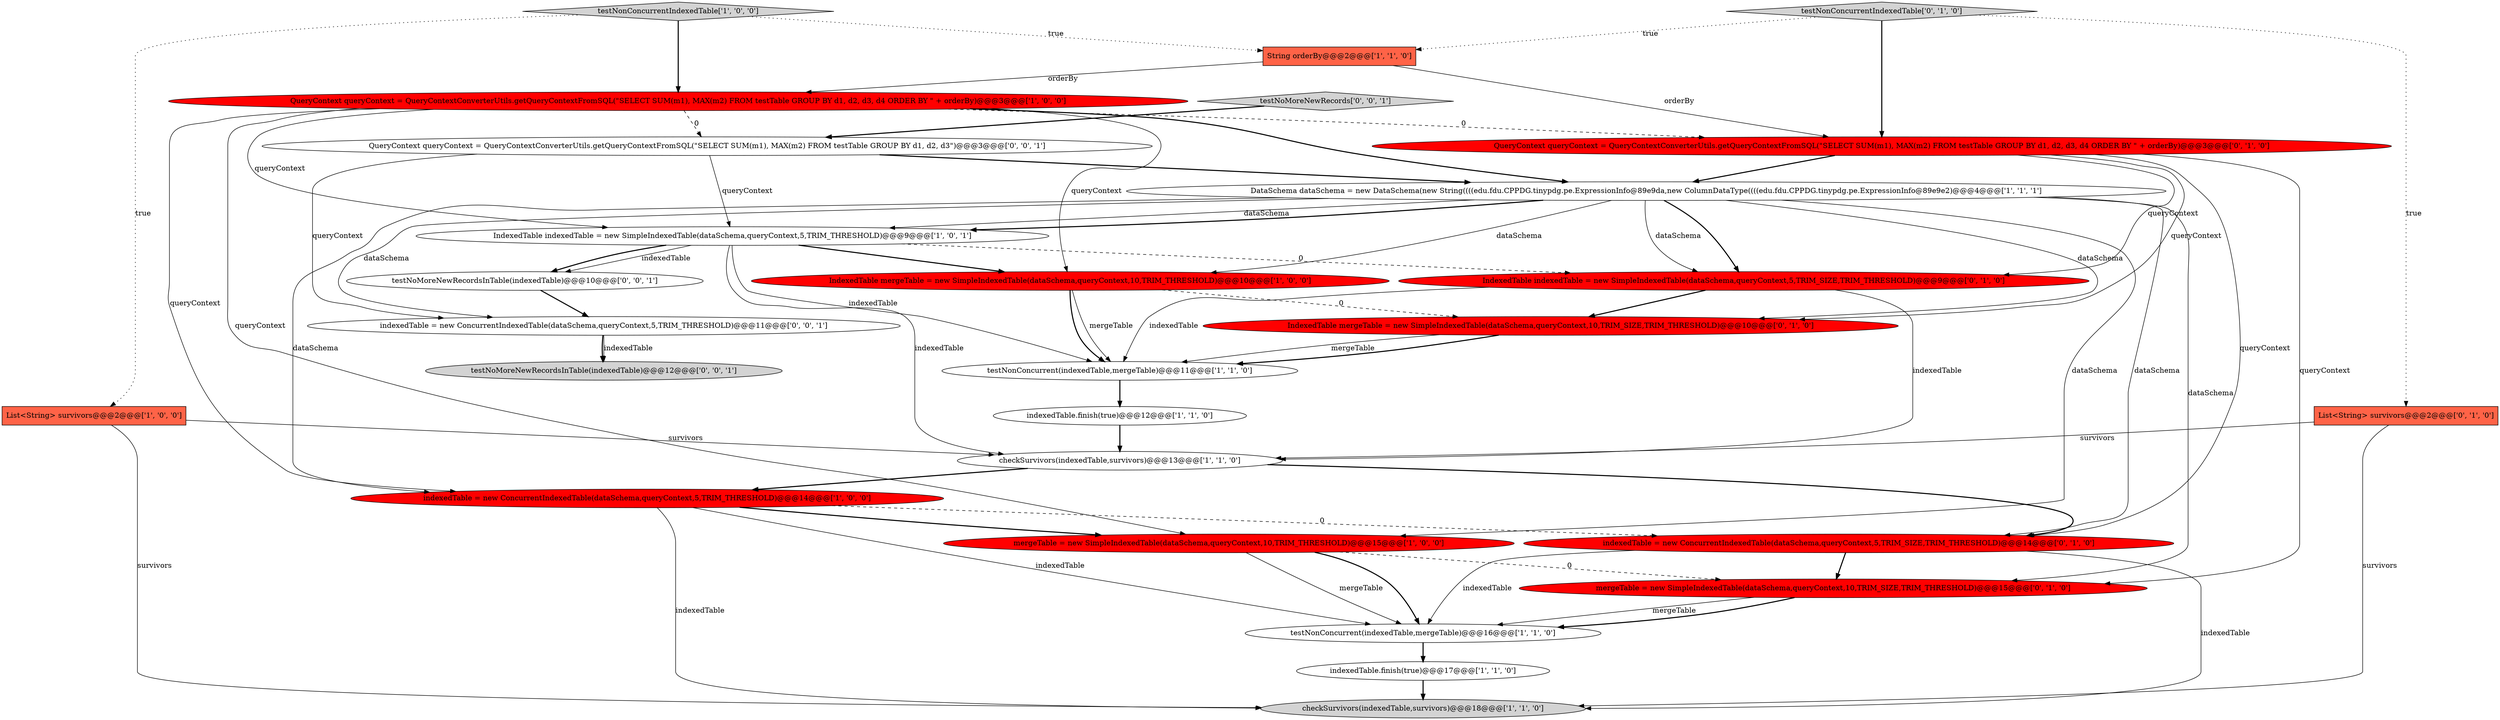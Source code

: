 digraph {
4 [style = filled, label = "testNonConcurrent(indexedTable,mergeTable)@@@11@@@['1', '1', '0']", fillcolor = white, shape = ellipse image = "AAA0AAABBB1BBB"];
7 [style = filled, label = "indexedTable.finish(true)@@@12@@@['1', '1', '0']", fillcolor = white, shape = ellipse image = "AAA0AAABBB1BBB"];
6 [style = filled, label = "IndexedTable indexedTable = new SimpleIndexedTable(dataSchema,queryContext,5,TRIM_THRESHOLD)@@@9@@@['1', '0', '1']", fillcolor = white, shape = ellipse image = "AAA0AAABBB1BBB"];
25 [style = filled, label = "indexedTable = new ConcurrentIndexedTable(dataSchema,queryContext,5,TRIM_THRESHOLD)@@@11@@@['0', '0', '1']", fillcolor = white, shape = ellipse image = "AAA0AAABBB3BBB"];
21 [style = filled, label = "mergeTable = new SimpleIndexedTable(dataSchema,queryContext,10,TRIM_SIZE,TRIM_THRESHOLD)@@@15@@@['0', '1', '0']", fillcolor = red, shape = ellipse image = "AAA1AAABBB2BBB"];
16 [style = filled, label = "testNonConcurrentIndexedTable['0', '1', '0']", fillcolor = lightgray, shape = diamond image = "AAA0AAABBB2BBB"];
11 [style = filled, label = "testNonConcurrentIndexedTable['1', '0', '0']", fillcolor = lightgray, shape = diamond image = "AAA0AAABBB1BBB"];
2 [style = filled, label = "indexedTable.finish(true)@@@17@@@['1', '1', '0']", fillcolor = white, shape = ellipse image = "AAA0AAABBB1BBB"];
13 [style = filled, label = "checkSurvivors(indexedTable,survivors)@@@13@@@['1', '1', '0']", fillcolor = white, shape = ellipse image = "AAA0AAABBB1BBB"];
18 [style = filled, label = "IndexedTable mergeTable = new SimpleIndexedTable(dataSchema,queryContext,10,TRIM_SIZE,TRIM_THRESHOLD)@@@10@@@['0', '1', '0']", fillcolor = red, shape = ellipse image = "AAA1AAABBB2BBB"];
9 [style = filled, label = "List<String> survivors@@@2@@@['1', '0', '0']", fillcolor = tomato, shape = box image = "AAA0AAABBB1BBB"];
0 [style = filled, label = "DataSchema dataSchema = new DataSchema(new String((((edu.fdu.CPPDG.tinypdg.pe.ExpressionInfo@89e9da,new ColumnDataType((((edu.fdu.CPPDG.tinypdg.pe.ExpressionInfo@89e9e2)@@@4@@@['1', '1', '1']", fillcolor = white, shape = ellipse image = "AAA0AAABBB1BBB"];
22 [style = filled, label = "QueryContext queryContext = QueryContextConverterUtils.getQueryContextFromSQL(\"SELECT SUM(m1), MAX(m2) FROM testTable GROUP BY d1, d2, d3\")@@@3@@@['0', '0', '1']", fillcolor = white, shape = ellipse image = "AAA0AAABBB3BBB"];
12 [style = filled, label = "testNonConcurrent(indexedTable,mergeTable)@@@16@@@['1', '1', '0']", fillcolor = white, shape = ellipse image = "AAA0AAABBB1BBB"];
10 [style = filled, label = "checkSurvivors(indexedTable,survivors)@@@18@@@['1', '1', '0']", fillcolor = lightgray, shape = ellipse image = "AAA0AAABBB1BBB"];
26 [style = filled, label = "testNoMoreNewRecordsInTable(indexedTable)@@@12@@@['0', '0', '1']", fillcolor = lightgray, shape = ellipse image = "AAA0AAABBB3BBB"];
24 [style = filled, label = "testNoMoreNewRecordsInTable(indexedTable)@@@10@@@['0', '0', '1']", fillcolor = white, shape = ellipse image = "AAA0AAABBB3BBB"];
23 [style = filled, label = "testNoMoreNewRecords['0', '0', '1']", fillcolor = lightgray, shape = diamond image = "AAA0AAABBB3BBB"];
19 [style = filled, label = "List<String> survivors@@@2@@@['0', '1', '0']", fillcolor = tomato, shape = box image = "AAA0AAABBB2BBB"];
5 [style = filled, label = "IndexedTable mergeTable = new SimpleIndexedTable(dataSchema,queryContext,10,TRIM_THRESHOLD)@@@10@@@['1', '0', '0']", fillcolor = red, shape = ellipse image = "AAA1AAABBB1BBB"];
1 [style = filled, label = "indexedTable = new ConcurrentIndexedTable(dataSchema,queryContext,5,TRIM_THRESHOLD)@@@14@@@['1', '0', '0']", fillcolor = red, shape = ellipse image = "AAA1AAABBB1BBB"];
8 [style = filled, label = "QueryContext queryContext = QueryContextConverterUtils.getQueryContextFromSQL(\"SELECT SUM(m1), MAX(m2) FROM testTable GROUP BY d1, d2, d3, d4 ORDER BY \" + orderBy)@@@3@@@['1', '0', '0']", fillcolor = red, shape = ellipse image = "AAA1AAABBB1BBB"];
14 [style = filled, label = "String orderBy@@@2@@@['1', '1', '0']", fillcolor = tomato, shape = box image = "AAA0AAABBB1BBB"];
3 [style = filled, label = "mergeTable = new SimpleIndexedTable(dataSchema,queryContext,10,TRIM_THRESHOLD)@@@15@@@['1', '0', '0']", fillcolor = red, shape = ellipse image = "AAA1AAABBB1BBB"];
17 [style = filled, label = "IndexedTable indexedTable = new SimpleIndexedTable(dataSchema,queryContext,5,TRIM_SIZE,TRIM_THRESHOLD)@@@9@@@['0', '1', '0']", fillcolor = red, shape = ellipse image = "AAA1AAABBB2BBB"];
20 [style = filled, label = "QueryContext queryContext = QueryContextConverterUtils.getQueryContextFromSQL(\"SELECT SUM(m1), MAX(m2) FROM testTable GROUP BY d1, d2, d3, d4 ORDER BY \" + orderBy)@@@3@@@['0', '1', '0']", fillcolor = red, shape = ellipse image = "AAA1AAABBB2BBB"];
15 [style = filled, label = "indexedTable = new ConcurrentIndexedTable(dataSchema,queryContext,5,TRIM_SIZE,TRIM_THRESHOLD)@@@14@@@['0', '1', '0']", fillcolor = red, shape = ellipse image = "AAA1AAABBB2BBB"];
8->3 [style = solid, label="queryContext"];
7->13 [style = bold, label=""];
3->12 [style = solid, label="mergeTable"];
16->19 [style = dotted, label="true"];
0->1 [style = solid, label="dataSchema"];
5->4 [style = solid, label="mergeTable"];
0->21 [style = solid, label="dataSchema"];
14->20 [style = solid, label="orderBy"];
0->6 [style = solid, label="dataSchema"];
3->21 [style = dashed, label="0"];
0->6 [style = bold, label=""];
18->4 [style = solid, label="mergeTable"];
0->17 [style = bold, label=""];
6->24 [style = solid, label="indexedTable"];
0->3 [style = solid, label="dataSchema"];
15->21 [style = bold, label=""];
1->15 [style = dashed, label="0"];
22->6 [style = solid, label="queryContext"];
20->17 [style = solid, label="queryContext"];
20->0 [style = bold, label=""];
8->20 [style = dashed, label="0"];
11->14 [style = dotted, label="true"];
1->3 [style = bold, label=""];
21->12 [style = solid, label="mergeTable"];
0->17 [style = solid, label="dataSchema"];
6->24 [style = bold, label=""];
11->9 [style = dotted, label="true"];
6->17 [style = dashed, label="0"];
3->12 [style = bold, label=""];
14->8 [style = solid, label="orderBy"];
9->13 [style = solid, label="survivors"];
0->18 [style = solid, label="dataSchema"];
22->25 [style = solid, label="queryContext"];
2->10 [style = bold, label=""];
5->18 [style = dashed, label="0"];
9->10 [style = solid, label="survivors"];
25->26 [style = solid, label="indexedTable"];
1->12 [style = solid, label="indexedTable"];
4->7 [style = bold, label=""];
13->1 [style = bold, label=""];
0->15 [style = solid, label="dataSchema"];
20->18 [style = solid, label="queryContext"];
15->10 [style = solid, label="indexedTable"];
8->0 [style = bold, label=""];
21->12 [style = bold, label=""];
8->1 [style = solid, label="queryContext"];
8->22 [style = dashed, label="0"];
1->10 [style = solid, label="indexedTable"];
6->5 [style = bold, label=""];
12->2 [style = bold, label=""];
23->22 [style = bold, label=""];
6->13 [style = solid, label="indexedTable"];
18->4 [style = bold, label=""];
22->0 [style = bold, label=""];
6->4 [style = solid, label="indexedTable"];
24->25 [style = bold, label=""];
5->4 [style = bold, label=""];
25->26 [style = bold, label=""];
17->13 [style = solid, label="indexedTable"];
16->14 [style = dotted, label="true"];
19->13 [style = solid, label="survivors"];
17->4 [style = solid, label="indexedTable"];
11->8 [style = bold, label=""];
19->10 [style = solid, label="survivors"];
13->15 [style = bold, label=""];
15->12 [style = solid, label="indexedTable"];
0->5 [style = solid, label="dataSchema"];
8->6 [style = solid, label="queryContext"];
16->20 [style = bold, label=""];
0->25 [style = solid, label="dataSchema"];
8->5 [style = solid, label="queryContext"];
17->18 [style = bold, label=""];
20->15 [style = solid, label="queryContext"];
20->21 [style = solid, label="queryContext"];
}
